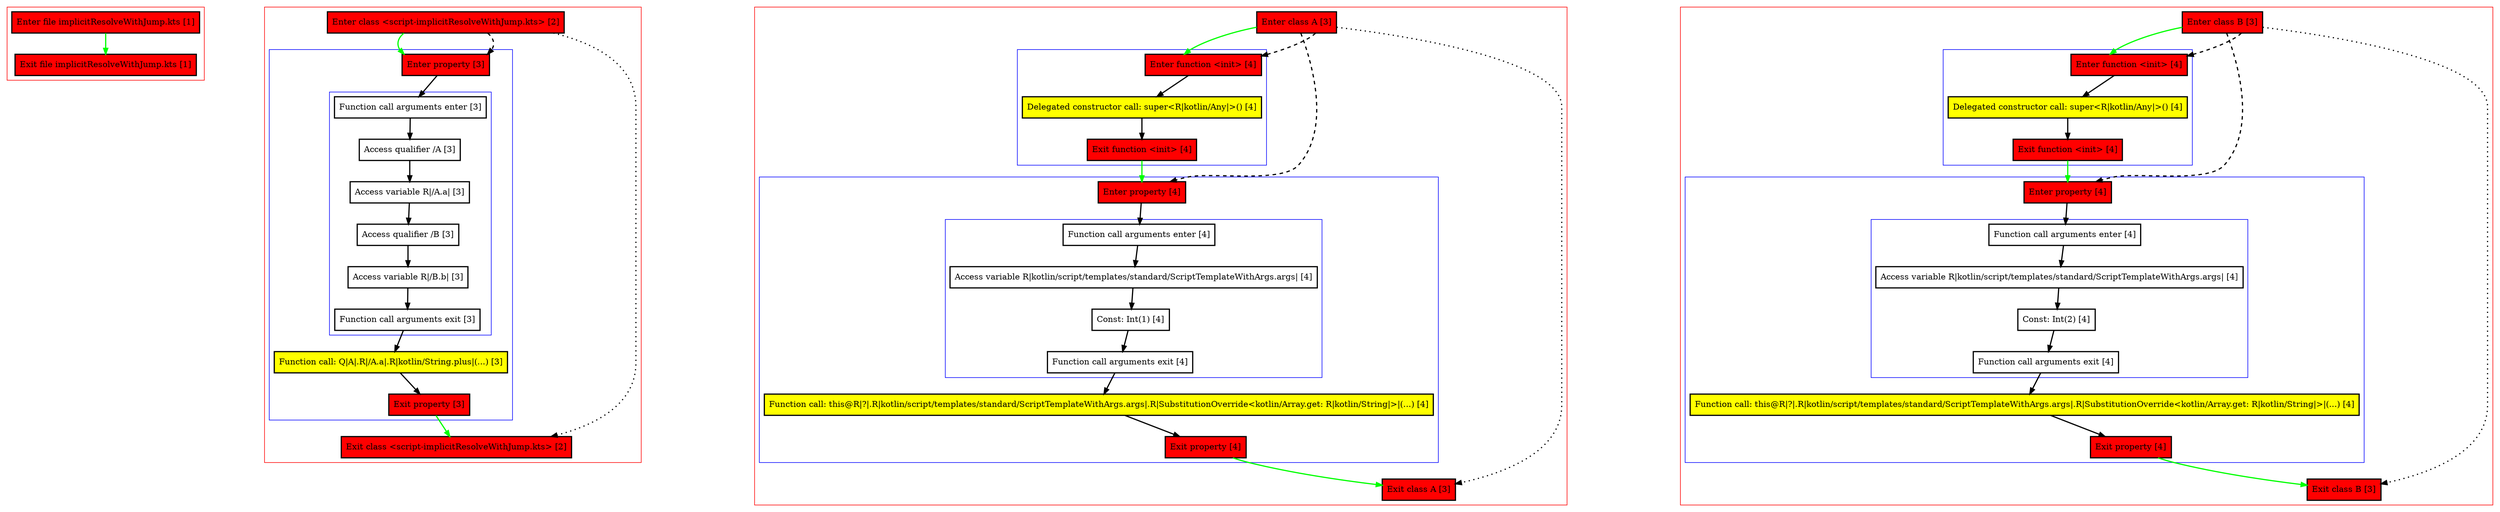 digraph implicitResolveWithJump_kts {
    graph [nodesep=3]
    node [shape=box penwidth=2]
    edge [penwidth=2]

    subgraph cluster_0 {
        color=red
        0 [label="Enter file implicitResolveWithJump.kts [1]" style="filled" fillcolor=red];
        1 [label="Exit file implicitResolveWithJump.kts [1]" style="filled" fillcolor=red];
    }
    0 -> {1} [color=green];

    subgraph cluster_1 {
        color=red
        2 [label="Enter class <script-implicitResolveWithJump.kts> [2]" style="filled" fillcolor=red];
        subgraph cluster_2 {
            color=blue
            3 [label="Enter property [3]" style="filled" fillcolor=red];
            subgraph cluster_3 {
                color=blue
                4 [label="Function call arguments enter [3]"];
                5 [label="Access qualifier /A [3]"];
                6 [label="Access variable R|/A.a| [3]"];
                7 [label="Access qualifier /B [3]"];
                8 [label="Access variable R|/B.b| [3]"];
                9 [label="Function call arguments exit [3]"];
            }
            10 [label="Function call: Q|A|.R|/A.a|.R|kotlin/String.plus|(...) [3]" style="filled" fillcolor=yellow];
            11 [label="Exit property [3]" style="filled" fillcolor=red];
        }
        12 [label="Exit class <script-implicitResolveWithJump.kts> [2]" style="filled" fillcolor=red];
    }
    2 -> {3} [color=green];
    2 -> {12} [style=dotted];
    2 -> {3} [style=dashed];
    3 -> {4};
    4 -> {5};
    5 -> {6};
    6 -> {7};
    7 -> {8};
    8 -> {9};
    9 -> {10};
    10 -> {11};
    11 -> {12} [color=green];

    subgraph cluster_4 {
        color=red
        13 [label="Enter class A [3]" style="filled" fillcolor=red];
        subgraph cluster_5 {
            color=blue
            14 [label="Enter function <init> [4]" style="filled" fillcolor=red];
            15 [label="Delegated constructor call: super<R|kotlin/Any|>() [4]" style="filled" fillcolor=yellow];
            16 [label="Exit function <init> [4]" style="filled" fillcolor=red];
        }
        subgraph cluster_6 {
            color=blue
            17 [label="Enter property [4]" style="filled" fillcolor=red];
            subgraph cluster_7 {
                color=blue
                18 [label="Function call arguments enter [4]"];
                19 [label="Access variable R|kotlin/script/templates/standard/ScriptTemplateWithArgs.args| [4]"];
                20 [label="Const: Int(1) [4]"];
                21 [label="Function call arguments exit [4]"];
            }
            22 [label="Function call: this@R|?|.R|kotlin/script/templates/standard/ScriptTemplateWithArgs.args|.R|SubstitutionOverride<kotlin/Array.get: R|kotlin/String|>|(...) [4]" style="filled" fillcolor=yellow];
            23 [label="Exit property [4]" style="filled" fillcolor=red];
        }
        24 [label="Exit class A [3]" style="filled" fillcolor=red];
    }
    13 -> {14} [color=green];
    13 -> {24} [style=dotted];
    13 -> {14 17} [style=dashed];
    14 -> {15};
    15 -> {16};
    16 -> {17} [color=green];
    17 -> {18};
    18 -> {19};
    19 -> {20};
    20 -> {21};
    21 -> {22};
    22 -> {23};
    23 -> {24} [color=green];

    subgraph cluster_8 {
        color=red
        25 [label="Enter class B [3]" style="filled" fillcolor=red];
        subgraph cluster_9 {
            color=blue
            26 [label="Enter function <init> [4]" style="filled" fillcolor=red];
            27 [label="Delegated constructor call: super<R|kotlin/Any|>() [4]" style="filled" fillcolor=yellow];
            28 [label="Exit function <init> [4]" style="filled" fillcolor=red];
        }
        subgraph cluster_10 {
            color=blue
            29 [label="Enter property [4]" style="filled" fillcolor=red];
            subgraph cluster_11 {
                color=blue
                30 [label="Function call arguments enter [4]"];
                31 [label="Access variable R|kotlin/script/templates/standard/ScriptTemplateWithArgs.args| [4]"];
                32 [label="Const: Int(2) [4]"];
                33 [label="Function call arguments exit [4]"];
            }
            34 [label="Function call: this@R|?|.R|kotlin/script/templates/standard/ScriptTemplateWithArgs.args|.R|SubstitutionOverride<kotlin/Array.get: R|kotlin/String|>|(...) [4]" style="filled" fillcolor=yellow];
            35 [label="Exit property [4]" style="filled" fillcolor=red];
        }
        36 [label="Exit class B [3]" style="filled" fillcolor=red];
    }
    25 -> {26} [color=green];
    25 -> {36} [style=dotted];
    25 -> {26 29} [style=dashed];
    26 -> {27};
    27 -> {28};
    28 -> {29} [color=green];
    29 -> {30};
    30 -> {31};
    31 -> {32};
    32 -> {33};
    33 -> {34};
    34 -> {35};
    35 -> {36} [color=green];

}

